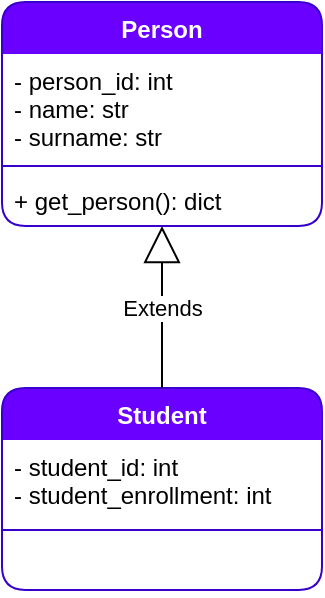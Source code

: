 <mxfile>
    <diagram id="ptVcAmoA81D6QG85US9k" name="Page-1">
        <mxGraphModel dx="364" dy="593" grid="0" gridSize="10" guides="1" tooltips="1" connect="1" arrows="1" fold="1" page="0" pageScale="1" pageWidth="850" pageHeight="1100" background="none" math="0" shadow="0">
            <root>
                <mxCell id="0"/>
                <mxCell id="1" parent="0"/>
                <mxCell id="2" value="Student" style="swimlane;fontStyle=1;align=center;verticalAlign=top;childLayout=stackLayout;horizontal=1;startSize=26;horizontalStack=0;resizeParent=1;resizeParentMax=0;resizeLast=0;collapsible=1;marginBottom=0;rounded=1;comic=0;enumerate=0;deletable=1;cloneable=1;shadow=0;swimlaneLine=0;fillColor=#6a00ff;strokeColor=#3700CC;fillStyle=auto;fontColor=#ffffff;" parent="1" vertex="1">
                    <mxGeometry x="195" y="347" width="160" height="101" as="geometry"/>
                </mxCell>
                <mxCell id="3" value="- student_id: int&#10;- student_enrollment: int" style="text;strokeColor=none;fillColor=none;align=left;verticalAlign=top;spacingLeft=4;spacingRight=4;overflow=hidden;rotatable=0;points=[[0,0.5],[1,0.5]];portConstraint=eastwest;rounded=1;comic=0;enumerate=0;deletable=1;cloneable=1;shadow=0;swimlaneLine=0;" parent="2" vertex="1">
                    <mxGeometry y="26" width="160" height="41" as="geometry"/>
                </mxCell>
                <mxCell id="23" value="" style="line;strokeWidth=1;fillColor=none;align=left;verticalAlign=middle;spacingTop=-1;spacingLeft=3;spacingRight=3;rotatable=0;labelPosition=right;points=[];portConstraint=eastwest;strokeColor=inherit;shadow=0;" parent="2" vertex="1">
                    <mxGeometry y="67" width="160" height="8" as="geometry"/>
                </mxCell>
                <mxCell id="24" value=" " style="text;strokeColor=none;fillColor=none;align=left;verticalAlign=top;spacingLeft=4;spacingRight=4;overflow=hidden;rotatable=0;points=[[0,0.5],[1,0.5]];portConstraint=eastwest;shadow=0;" parent="2" vertex="1">
                    <mxGeometry y="75" width="160" height="26" as="geometry"/>
                </mxCell>
                <mxCell id="17" value="Person" style="swimlane;fontStyle=1;align=center;verticalAlign=top;childLayout=stackLayout;horizontal=1;startSize=26;horizontalStack=0;resizeParent=1;resizeParentMax=0;resizeLast=0;collapsible=1;marginBottom=0;rounded=1;comic=0;enumerate=0;deletable=1;cloneable=1;shadow=0;swimlaneLine=0;fillColor=#6a00ff;fontColor=#ffffff;strokeColor=#3700CC;" parent="1" vertex="1">
                    <mxGeometry x="195" y="154" width="160" height="112" as="geometry"/>
                </mxCell>
                <mxCell id="18" value="- person_id: int&#10;- name: str&#10;- surname: str" style="text;strokeColor=none;fillColor=none;align=left;verticalAlign=top;spacingLeft=4;spacingRight=4;overflow=hidden;rotatable=0;points=[[0,0.5],[1,0.5]];portConstraint=eastwest;rounded=1;comic=0;enumerate=0;deletable=1;cloneable=1;shadow=0;swimlaneLine=0;" parent="17" vertex="1">
                    <mxGeometry y="26" width="160" height="52" as="geometry"/>
                </mxCell>
                <mxCell id="19" value="" style="line;strokeWidth=1;fillColor=none;align=left;verticalAlign=middle;spacingTop=-1;spacingLeft=3;spacingRight=3;rotatable=0;labelPosition=right;points=[];portConstraint=eastwest;strokeColor=inherit;rounded=1;comic=0;enumerate=0;deletable=1;cloneable=1;shadow=0;swimlaneLine=0;" parent="17" vertex="1">
                    <mxGeometry y="78" width="160" height="8" as="geometry"/>
                </mxCell>
                <mxCell id="20" value="+ get_person(): dict" style="text;strokeColor=none;fillColor=none;align=left;verticalAlign=top;spacingLeft=4;spacingRight=4;overflow=hidden;rotatable=0;points=[[0,0.5],[1,0.5]];portConstraint=eastwest;rounded=1;comic=0;enumerate=0;deletable=1;cloneable=1;shadow=0;swimlaneLine=0;" parent="17" vertex="1">
                    <mxGeometry y="86" width="160" height="26" as="geometry"/>
                </mxCell>
                <mxCell id="22" value="Extends" style="endArrow=block;endSize=16;endFill=0;html=1;shadow=0;comic=0;exitX=0.5;exitY=0;exitDx=0;exitDy=0;entryX=0.5;entryY=1;entryDx=0;entryDy=0;" parent="1" source="2" target="17" edge="1">
                    <mxGeometry width="160" relative="1" as="geometry">
                        <mxPoint x="283" y="286" as="sourcePoint"/>
                        <mxPoint x="443" y="286" as="targetPoint"/>
                    </mxGeometry>
                </mxCell>
            </root>
        </mxGraphModel>
    </diagram>
</mxfile>